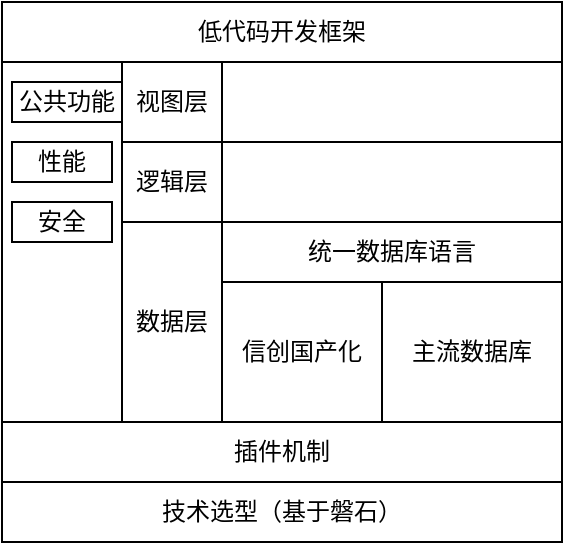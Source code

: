 <mxfile version="24.4.9" type="github">
  <diagram name="第 1 页" id="gqDG2Gp0E2L2Fy4fAPNA">
    <mxGraphModel dx="1195" dy="650" grid="1" gridSize="10" guides="1" tooltips="1" connect="1" arrows="1" fold="1" page="1" pageScale="1" pageWidth="827" pageHeight="1169" math="0" shadow="0">
      <root>
        <mxCell id="0" />
        <mxCell id="1" parent="0" />
        <mxCell id="SDCCGMHogAq6qsjDlVBH-2" value="技术选型（基于磐石）" style="rounded=0;whiteSpace=wrap;html=1;" parent="1" vertex="1">
          <mxGeometry x="80" y="570" width="280" height="30" as="geometry" />
        </mxCell>
        <mxCell id="SDCCGMHogAq6qsjDlVBH-4" value="插件机制" style="rounded=0;whiteSpace=wrap;html=1;" parent="1" vertex="1">
          <mxGeometry x="80" y="540" width="280" height="30" as="geometry" />
        </mxCell>
        <mxCell id="SDCCGMHogAq6qsjDlVBH-6" value="低代码开发框架" style="rounded=0;whiteSpace=wrap;html=1;" parent="1" vertex="1">
          <mxGeometry x="80" y="330" width="280" height="30" as="geometry" />
        </mxCell>
        <mxCell id="n-UN5kBv7NDgD-M8J7q2-2" value="" style="rounded=0;whiteSpace=wrap;html=1;" vertex="1" parent="1">
          <mxGeometry x="80" y="360" width="60" height="180" as="geometry" />
        </mxCell>
        <mxCell id="n-UN5kBv7NDgD-M8J7q2-3" value="" style="rounded=0;whiteSpace=wrap;html=1;" vertex="1" parent="1">
          <mxGeometry x="140" y="440" width="220" height="100" as="geometry" />
        </mxCell>
        <mxCell id="n-UN5kBv7NDgD-M8J7q2-4" value="数据层" style="rounded=0;whiteSpace=wrap;html=1;" vertex="1" parent="1">
          <mxGeometry x="140" y="440" width="50" height="100" as="geometry" />
        </mxCell>
        <mxCell id="n-UN5kBv7NDgD-M8J7q2-5" value="" style="rounded=0;whiteSpace=wrap;html=1;" vertex="1" parent="1">
          <mxGeometry x="140" y="400" width="220" height="40" as="geometry" />
        </mxCell>
        <mxCell id="n-UN5kBv7NDgD-M8J7q2-6" value="" style="rounded=0;whiteSpace=wrap;html=1;" vertex="1" parent="1">
          <mxGeometry x="140" y="360" width="220" height="40" as="geometry" />
        </mxCell>
        <mxCell id="n-UN5kBv7NDgD-M8J7q2-7" value="逻辑层" style="rounded=0;whiteSpace=wrap;html=1;" vertex="1" parent="1">
          <mxGeometry x="140" y="400" width="50" height="40" as="geometry" />
        </mxCell>
        <mxCell id="n-UN5kBv7NDgD-M8J7q2-8" value="视图层" style="rounded=0;whiteSpace=wrap;html=1;" vertex="1" parent="1">
          <mxGeometry x="140" y="360" width="50" height="40" as="geometry" />
        </mxCell>
        <mxCell id="SDCCGMHogAq6qsjDlVBH-11" value="公共功能" style="rounded=0;whiteSpace=wrap;html=1;" parent="1" vertex="1">
          <mxGeometry x="85" y="370" width="55" height="20" as="geometry" />
        </mxCell>
        <mxCell id="SDCCGMHogAq6qsjDlVBH-20" value="安全" style="rounded=0;whiteSpace=wrap;html=1;" parent="1" vertex="1">
          <mxGeometry x="85" y="430" width="50" height="20" as="geometry" />
        </mxCell>
        <mxCell id="SDCCGMHogAq6qsjDlVBH-21" value="性能" style="rounded=0;whiteSpace=wrap;html=1;" parent="1" vertex="1">
          <mxGeometry x="85" y="400" width="50" height="20" as="geometry" />
        </mxCell>
        <mxCell id="n-UN5kBv7NDgD-M8J7q2-9" value="统一数据库语言" style="rounded=0;whiteSpace=wrap;html=1;" vertex="1" parent="1">
          <mxGeometry x="190" y="440" width="170" height="30" as="geometry" />
        </mxCell>
        <mxCell id="n-UN5kBv7NDgD-M8J7q2-10" value="主流数据库" style="rounded=0;whiteSpace=wrap;html=1;" vertex="1" parent="1">
          <mxGeometry x="270" y="470" width="90" height="70" as="geometry" />
        </mxCell>
        <mxCell id="n-UN5kBv7NDgD-M8J7q2-11" value="信创国产化" style="rounded=0;whiteSpace=wrap;html=1;" vertex="1" parent="1">
          <mxGeometry x="190" y="470" width="80" height="70" as="geometry" />
        </mxCell>
      </root>
    </mxGraphModel>
  </diagram>
</mxfile>
